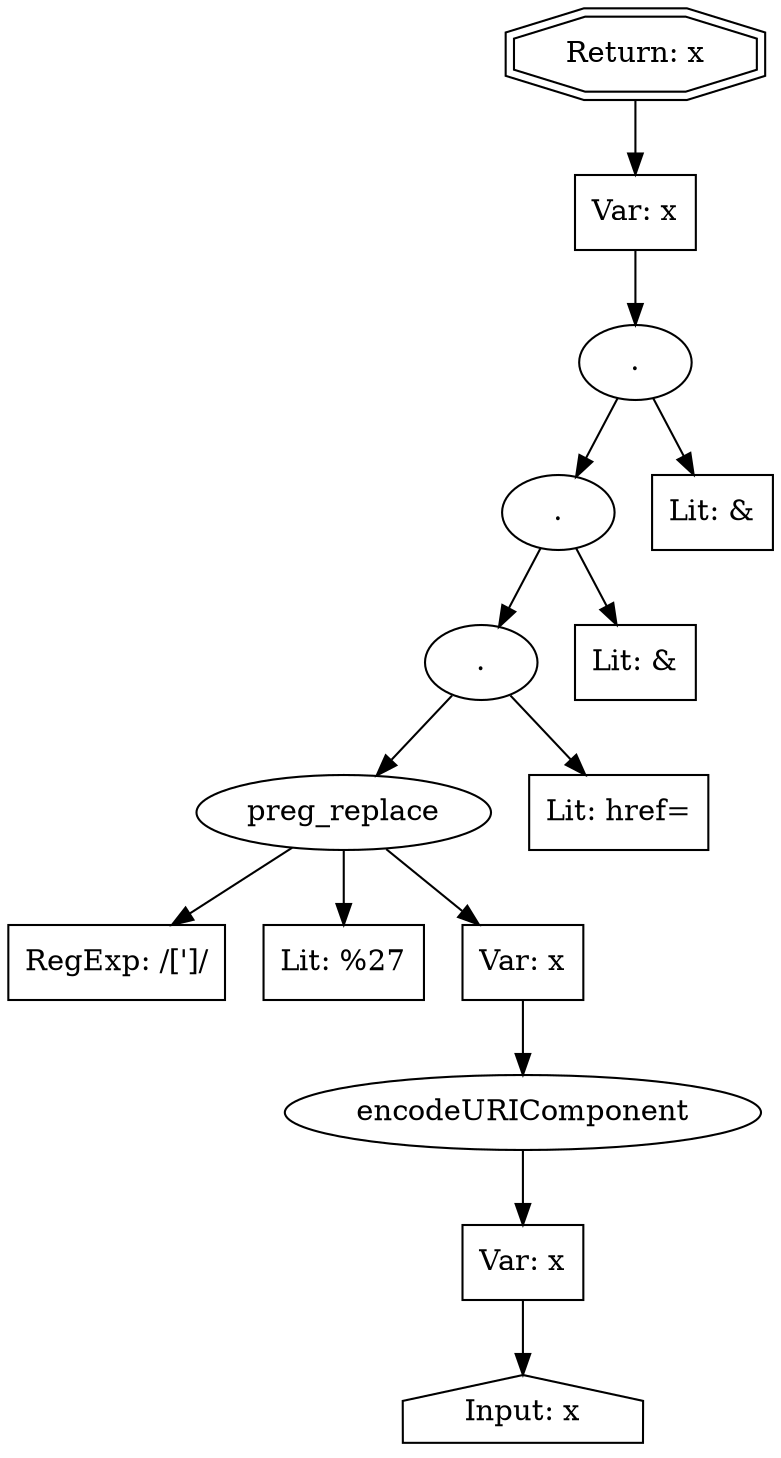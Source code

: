 // Finding: bd849b67-78dd-4664-b2da-1bbac1ea3654
// Finding.url: https://www.example51.com/hero-post/report-microsoft-is-no-longer-working-on-windows-10x##"></iframe></style></script></object></embed></textarea><img src=x onerror=taintfoxLog('047997007438406780a0f4985563d134')><!--/*
// Finding.parentloc: https://www.example51.com/hero-post/report-microsoft-is-no-longer-working-on-windows-10x##"></iframe></style></script></object></embed></textarea><img src=x onerror=taintfoxLog('047997007438406780a0f4985563d134')><!--/*
// Finding.domain: www.example51.com
// Finding.base_domain: example51.com
// Finding.source: location.href
// Finding.sink: innerHTML
// Sanitizer.score: 1
// Sanitizer.name: w
// Sanitizer.location: https://teams.example52.com/share/launcher.js - w:1:35128
// Finding.begin: 78
// Finding.end: 173
// Finding.original_uuid: 089da850-52ea-413e-ab90-687cd0fd57d0
// Finding.TwentyFiveMillionFlowsId: -29718157
// Finding.script: https://teams.example52.com/share/launcher.js
// Finding.line: 1
// Exploit.uuid: 04799700-7438-4067-80a0-f4985563d134
// Exploit.success: false
// Exploit.status: validated
// Exploit.method: C
// Exploit.type: html
// Exploit.token: attribute
// Exploit.content: href
// Exploit.quote_type: "
// Exploit.tag: a
// Exploit.break_out: #"></iframe></style></script></object></embed></textarea><img src=x onerror=
// Exploit.break_in: ><!--/*
// Exploit.payload: #"></iframe></style></script></object></embed></textarea><img src=x onerror=taintfoxLog(1)><!--/*
// Exploit.begin_taint_url: 0
// Exploit.end_taint_url: 85
// Exploit.replace_begin_url: 85
// Exploit.replace_end_url: 85
// Exploit.replace_begin_param: 173
// Exploit.replace_end_param: 173
// Issues.LargestEncodeAttrStringChain: 0
// Issues.LargestTextFragmentEncodeChainLength: 0
// Issues.HasApproximation: false
// Issues.HasMissingImplementation: false
// Issues.HasInfiniteRegexWithFunctionReplacer: false
// Issues.MergedSplitAndJoins: false
// Issues.HasUrlInRhsOfReplace: false
// Issues.HasUrlInLhsOfReplace: false
// Issues.HasCookieValueInLhsOfreplace: false
// Issues.HasCookieValueInRhsOfreplace: false
// Issues.HasCookieValueInMatchPattern: false
// Issues.HasCookieValueInExecPattern: false
// Issues.RemovedLRConcats: false
// Issues.RemovedReplaceArtifacts: false
// Issues.HasUrlInMatchPattern: false
// Issues.HasUrlInExecPattern: false
// Issues.RemovedNOPreplaces: false
// Issues.Known_sanitizer: false
// DepGraph.hash: 1952194896
// DepGraph.sanitizer_hash: -49364910

digraph cfg {
n0 [shape=house, label="Input: x"];
n1 [shape=ellipse, label="encodeURIComponent"];
n2 [shape=box, label="Var: x"];
n3 [shape=ellipse, label="preg_replace"];
n4 [shape=box, label="RegExp: /[']/"];
n5 [shape=box, label="Lit: %27"];
n6 [shape=box, label="Var: x"];
n7 [shape=ellipse, label="."];
n8 [shape=box, label="Lit: href="];
n9 [shape=ellipse, label="."];
n10 [shape=box, label="Lit: &"];
n11 [shape=ellipse, label="."];
n12 [shape=box, label="Lit: &"];
n13 [shape=box, label="Var: x"];
n14 [shape=doubleoctagon, label="Return: x"];
n2 -> n0;
n1 -> n2;
n6 -> n1;
n3 -> n4;
n3 -> n5;
n3 -> n6;
n7 -> n8;
n7 -> n3;
n9 -> n10;
n9 -> n7;
n11 -> n9;
n11 -> n12;
n13 -> n11;
n14 -> n13;
}